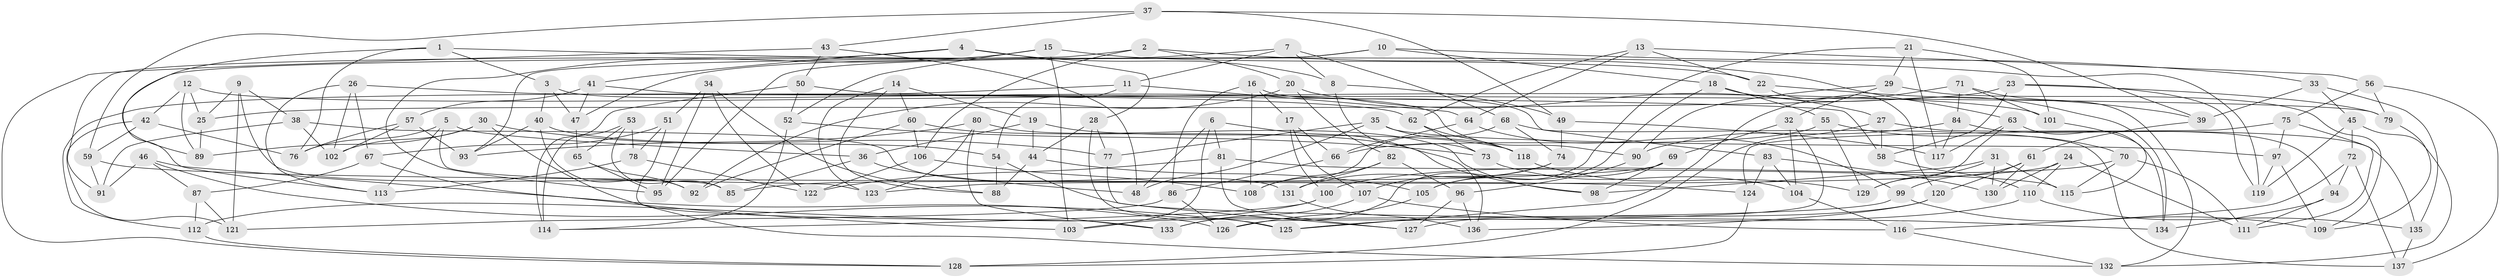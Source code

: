 // coarse degree distribution, {8: 0.09302325581395349, 9: 0.16279069767441862, 6: 0.09302325581395349, 10: 0.11627906976744186, 11: 0.046511627906976744, 7: 0.09302325581395349, 5: 0.18604651162790697, 4: 0.13953488372093023, 3: 0.06976744186046512}
// Generated by graph-tools (version 1.1) at 2025/53/03/04/25 22:53:36]
// undirected, 137 vertices, 274 edges
graph export_dot {
  node [color=gray90,style=filled];
  1;
  2;
  3;
  4;
  5;
  6;
  7;
  8;
  9;
  10;
  11;
  12;
  13;
  14;
  15;
  16;
  17;
  18;
  19;
  20;
  21;
  22;
  23;
  24;
  25;
  26;
  27;
  28;
  29;
  30;
  31;
  32;
  33;
  34;
  35;
  36;
  37;
  38;
  39;
  40;
  41;
  42;
  43;
  44;
  45;
  46;
  47;
  48;
  49;
  50;
  51;
  52;
  53;
  54;
  55;
  56;
  57;
  58;
  59;
  60;
  61;
  62;
  63;
  64;
  65;
  66;
  67;
  68;
  69;
  70;
  71;
  72;
  73;
  74;
  75;
  76;
  77;
  78;
  79;
  80;
  81;
  82;
  83;
  84;
  85;
  86;
  87;
  88;
  89;
  90;
  91;
  92;
  93;
  94;
  95;
  96;
  97;
  98;
  99;
  100;
  101;
  102;
  103;
  104;
  105;
  106;
  107;
  108;
  109;
  110;
  111;
  112;
  113;
  114;
  115;
  116;
  117;
  118;
  119;
  120;
  121;
  122;
  123;
  124;
  125;
  126;
  127;
  128;
  129;
  130;
  131;
  132;
  133;
  134;
  135;
  136;
  137;
  1 -- 3;
  1 -- 76;
  1 -- 119;
  1 -- 89;
  2 -- 93;
  2 -- 20;
  2 -- 63;
  2 -- 106;
  3 -- 47;
  3 -- 90;
  3 -- 40;
  4 -- 8;
  4 -- 41;
  4 -- 28;
  4 -- 91;
  5 -- 36;
  5 -- 76;
  5 -- 113;
  5 -- 123;
  6 -- 136;
  6 -- 81;
  6 -- 103;
  6 -- 48;
  7 -- 8;
  7 -- 47;
  7 -- 11;
  7 -- 68;
  8 -- 49;
  8 -- 73;
  9 -- 85;
  9 -- 121;
  9 -- 25;
  9 -- 38;
  10 -- 113;
  10 -- 33;
  10 -- 95;
  10 -- 18;
  11 -- 64;
  11 -- 112;
  11 -- 54;
  12 -- 42;
  12 -- 25;
  12 -- 101;
  12 -- 89;
  13 -- 62;
  13 -- 56;
  13 -- 22;
  13 -- 64;
  14 -- 123;
  14 -- 88;
  14 -- 60;
  14 -- 19;
  15 -- 22;
  15 -- 95;
  15 -- 103;
  15 -- 52;
  16 -- 17;
  16 -- 108;
  16 -- 86;
  16 -- 83;
  17 -- 107;
  17 -- 100;
  17 -- 66;
  18 -- 55;
  18 -- 105;
  18 -- 134;
  19 -- 44;
  19 -- 36;
  19 -- 118;
  20 -- 92;
  20 -- 82;
  20 -- 27;
  21 -- 101;
  21 -- 29;
  21 -- 117;
  21 -- 133;
  22 -- 39;
  22 -- 120;
  23 -- 58;
  23 -- 25;
  23 -- 119;
  23 -- 79;
  24 -- 111;
  24 -- 85;
  24 -- 130;
  24 -- 110;
  25 -- 89;
  26 -- 67;
  26 -- 113;
  26 -- 102;
  26 -- 62;
  27 -- 135;
  27 -- 128;
  27 -- 58;
  28 -- 44;
  28 -- 77;
  28 -- 125;
  29 -- 90;
  29 -- 109;
  29 -- 32;
  30 -- 102;
  30 -- 132;
  30 -- 89;
  30 -- 77;
  31 -- 115;
  31 -- 130;
  31 -- 129;
  31 -- 98;
  32 -- 104;
  32 -- 69;
  32 -- 126;
  33 -- 45;
  33 -- 135;
  33 -- 39;
  34 -- 51;
  34 -- 88;
  34 -- 122;
  34 -- 95;
  35 -- 77;
  35 -- 48;
  35 -- 118;
  35 -- 97;
  36 -- 85;
  36 -- 48;
  37 -- 43;
  37 -- 49;
  37 -- 59;
  37 -- 39;
  38 -- 131;
  38 -- 91;
  38 -- 102;
  39 -- 61;
  40 -- 54;
  40 -- 93;
  40 -- 92;
  41 -- 47;
  41 -- 57;
  41 -- 58;
  42 -- 76;
  42 -- 121;
  42 -- 59;
  43 -- 48;
  43 -- 50;
  43 -- 128;
  44 -- 105;
  44 -- 88;
  45 -- 119;
  45 -- 72;
  45 -- 132;
  46 -- 87;
  46 -- 125;
  46 -- 126;
  46 -- 91;
  47 -- 65;
  49 -- 117;
  49 -- 74;
  50 -- 52;
  50 -- 79;
  50 -- 114;
  51 -- 133;
  51 -- 67;
  51 -- 78;
  52 -- 114;
  52 -- 73;
  53 -- 85;
  53 -- 65;
  53 -- 78;
  53 -- 114;
  54 -- 88;
  54 -- 134;
  55 -- 66;
  55 -- 70;
  55 -- 129;
  56 -- 75;
  56 -- 79;
  56 -- 137;
  57 -- 102;
  57 -- 76;
  57 -- 93;
  58 -- 110;
  59 -- 91;
  59 -- 124;
  60 -- 92;
  60 -- 106;
  60 -- 98;
  61 -- 120;
  61 -- 130;
  61 -- 99;
  62 -- 118;
  62 -- 73;
  63 -- 129;
  63 -- 117;
  63 -- 134;
  64 -- 66;
  64 -- 99;
  65 -- 92;
  65 -- 95;
  66 -- 86;
  67 -- 87;
  67 -- 103;
  68 -- 137;
  68 -- 74;
  68 -- 108;
  69 -- 123;
  69 -- 98;
  69 -- 105;
  70 -- 100;
  70 -- 111;
  70 -- 115;
  71 -- 132;
  71 -- 125;
  71 -- 101;
  71 -- 84;
  72 -- 116;
  72 -- 137;
  72 -- 94;
  73 -- 104;
  74 -- 107;
  74 -- 131;
  75 -- 124;
  75 -- 97;
  75 -- 111;
  77 -- 127;
  78 -- 122;
  78 -- 113;
  79 -- 109;
  80 -- 123;
  80 -- 93;
  80 -- 98;
  80 -- 133;
  81 -- 115;
  81 -- 127;
  81 -- 122;
  82 -- 131;
  82 -- 96;
  82 -- 108;
  83 -- 104;
  83 -- 124;
  83 -- 130;
  84 -- 117;
  84 -- 94;
  84 -- 90;
  86 -- 121;
  86 -- 126;
  87 -- 121;
  87 -- 112;
  90 -- 96;
  94 -- 134;
  94 -- 111;
  96 -- 136;
  96 -- 127;
  97 -- 109;
  97 -- 119;
  99 -- 103;
  99 -- 109;
  100 -- 112;
  100 -- 114;
  101 -- 115;
  104 -- 116;
  105 -- 126;
  106 -- 108;
  106 -- 122;
  107 -- 133;
  107 -- 116;
  110 -- 135;
  110 -- 125;
  112 -- 128;
  116 -- 132;
  118 -- 129;
  120 -- 136;
  120 -- 127;
  124 -- 128;
  131 -- 136;
  135 -- 137;
}
